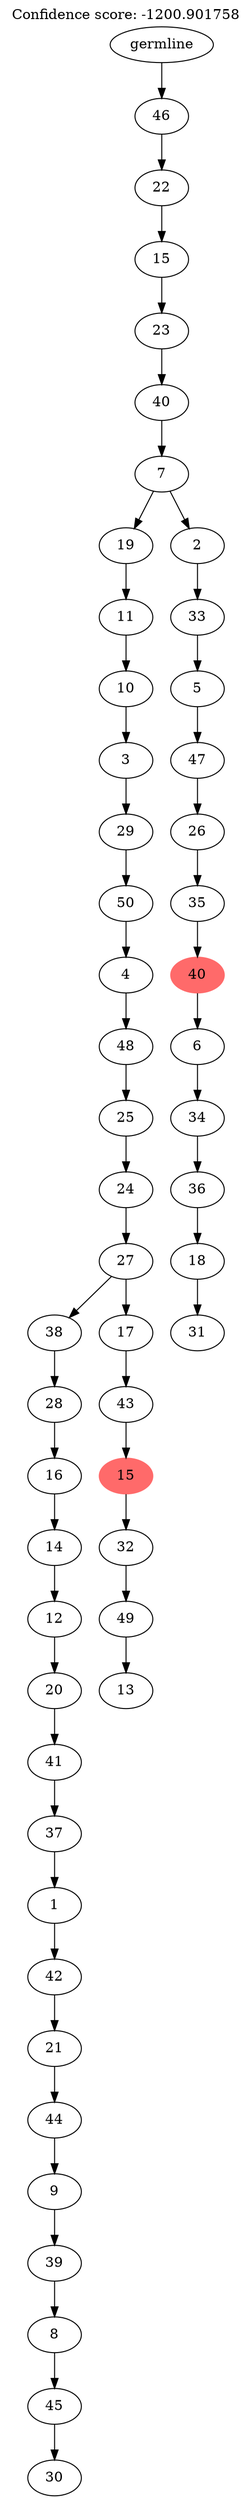 digraph g {
	"51" -> "52";
	"52" [label="30"];
	"50" -> "51";
	"51" [label="45"];
	"49" -> "50";
	"50" [label="8"];
	"48" -> "49";
	"49" [label="39"];
	"47" -> "48";
	"48" [label="9"];
	"46" -> "47";
	"47" [label="44"];
	"45" -> "46";
	"46" [label="21"];
	"44" -> "45";
	"45" [label="42"];
	"43" -> "44";
	"44" [label="1"];
	"42" -> "43";
	"43" [label="37"];
	"41" -> "42";
	"42" [label="41"];
	"40" -> "41";
	"41" [label="20"];
	"39" -> "40";
	"40" [label="12"];
	"38" -> "39";
	"39" [label="14"];
	"37" -> "38";
	"38" [label="16"];
	"36" -> "37";
	"37" [label="28"];
	"34" -> "35";
	"35" [label="13"];
	"33" -> "34";
	"34" [label="49"];
	"32" -> "33";
	"33" [label="32"];
	"31" -> "32";
	"32" [color=indianred1, style=filled, label="15"];
	"30" -> "31";
	"31" [label="43"];
	"29" -> "30";
	"30" [label="17"];
	"29" -> "36";
	"36" [label="38"];
	"28" -> "29";
	"29" [label="27"];
	"27" -> "28";
	"28" [label="24"];
	"26" -> "27";
	"27" [label="25"];
	"25" -> "26";
	"26" [label="48"];
	"24" -> "25";
	"25" [label="4"];
	"23" -> "24";
	"24" [label="50"];
	"22" -> "23";
	"23" [label="29"];
	"21" -> "22";
	"22" [label="3"];
	"20" -> "21";
	"21" [label="10"];
	"19" -> "20";
	"20" [label="11"];
	"17" -> "18";
	"18" [label="31"];
	"16" -> "17";
	"17" [label="18"];
	"15" -> "16";
	"16" [label="36"];
	"14" -> "15";
	"15" [label="34"];
	"13" -> "14";
	"14" [label="6"];
	"12" -> "13";
	"13" [color=indianred1, style=filled, label="40"];
	"11" -> "12";
	"12" [label="35"];
	"10" -> "11";
	"11" [label="26"];
	"9" -> "10";
	"10" [label="47"];
	"8" -> "9";
	"9" [label="5"];
	"7" -> "8";
	"8" [label="33"];
	"6" -> "7";
	"7" [label="2"];
	"6" -> "19";
	"19" [label="19"];
	"5" -> "6";
	"6" [label="7"];
	"4" -> "5";
	"5" [label="40"];
	"3" -> "4";
	"4" [label="23"];
	"2" -> "3";
	"3" [label="15"];
	"1" -> "2";
	"2" [label="22"];
	"0" -> "1";
	"1" [label="46"];
	"0" [label="germline"];
	labelloc="t";
	label="Confidence score: -1200.901758";
}
